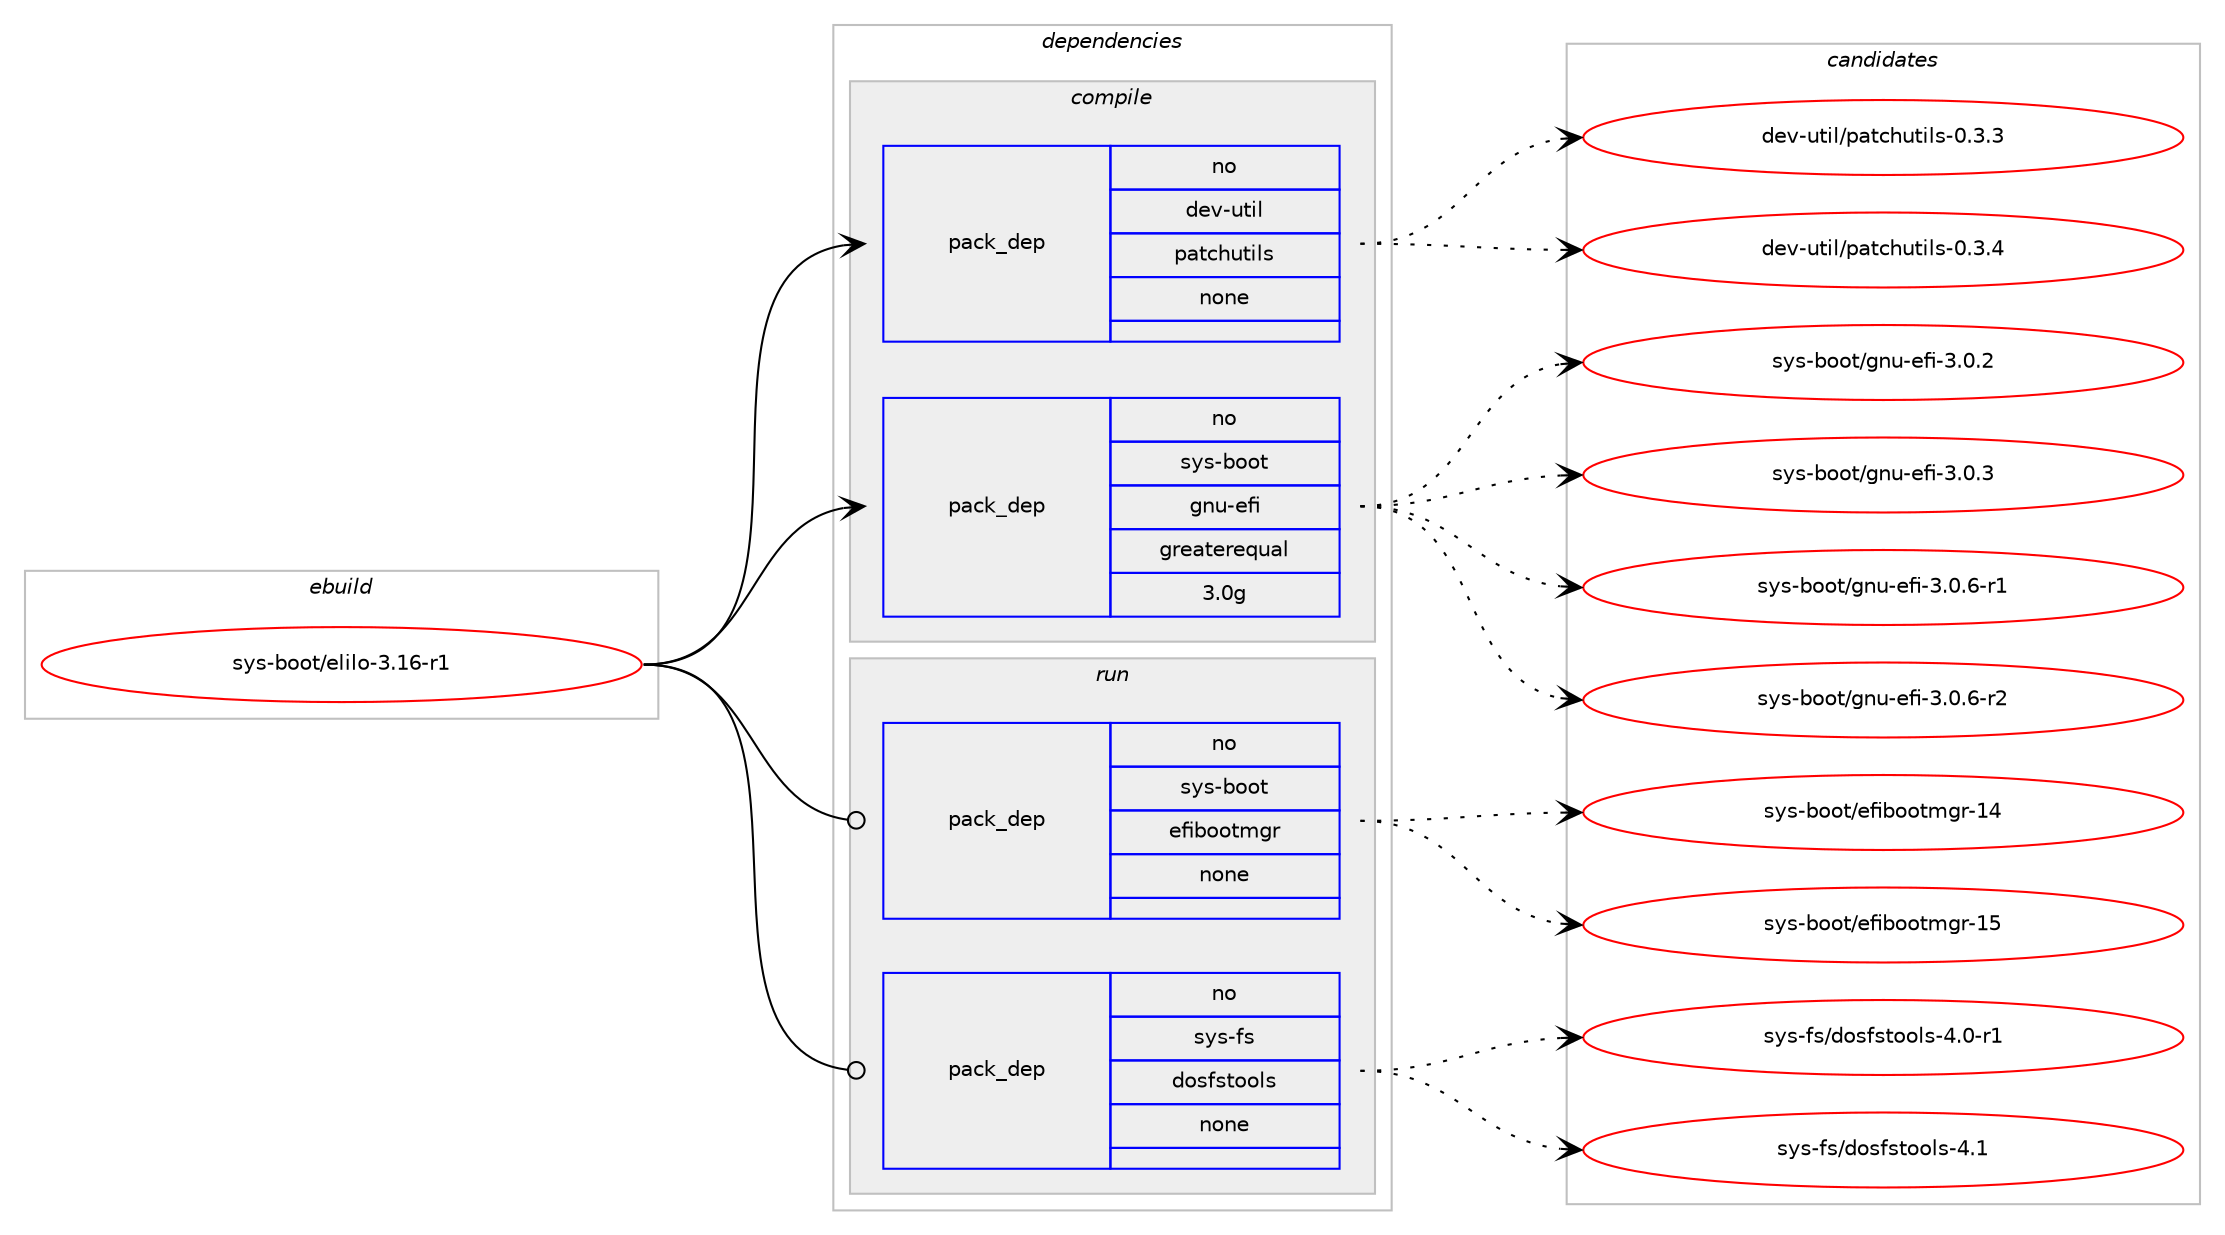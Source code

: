 digraph prolog {

# *************
# Graph options
# *************

newrank=true;
concentrate=true;
compound=true;
graph [rankdir=LR,fontname=Helvetica,fontsize=10,ranksep=1.5];#, ranksep=2.5, nodesep=0.2];
edge  [arrowhead=vee];
node  [fontname=Helvetica,fontsize=10];

# **********
# The ebuild
# **********

subgraph cluster_leftcol {
color=gray;
rank=same;
label=<<i>ebuild</i>>;
id [label="sys-boot/elilo-3.16-r1", color=red, width=4, href="../sys-boot/elilo-3.16-r1.svg"];
}

# ****************
# The dependencies
# ****************

subgraph cluster_midcol {
color=gray;
label=<<i>dependencies</i>>;
subgraph cluster_compile {
fillcolor="#eeeeee";
style=filled;
label=<<i>compile</i>>;
subgraph pack5279 {
dependency5831 [label=<<TABLE BORDER="0" CELLBORDER="1" CELLSPACING="0" CELLPADDING="4" WIDTH="220"><TR><TD ROWSPAN="6" CELLPADDING="30">pack_dep</TD></TR><TR><TD WIDTH="110">no</TD></TR><TR><TD>dev-util</TD></TR><TR><TD>patchutils</TD></TR><TR><TD>none</TD></TR><TR><TD></TD></TR></TABLE>>, shape=none, color=blue];
}
id:e -> dependency5831:w [weight=20,style="solid",arrowhead="vee"];
subgraph pack5280 {
dependency5832 [label=<<TABLE BORDER="0" CELLBORDER="1" CELLSPACING="0" CELLPADDING="4" WIDTH="220"><TR><TD ROWSPAN="6" CELLPADDING="30">pack_dep</TD></TR><TR><TD WIDTH="110">no</TD></TR><TR><TD>sys-boot</TD></TR><TR><TD>gnu-efi</TD></TR><TR><TD>greaterequal</TD></TR><TR><TD>3.0g</TD></TR></TABLE>>, shape=none, color=blue];
}
id:e -> dependency5832:w [weight=20,style="solid",arrowhead="vee"];
}
subgraph cluster_compileandrun {
fillcolor="#eeeeee";
style=filled;
label=<<i>compile and run</i>>;
}
subgraph cluster_run {
fillcolor="#eeeeee";
style=filled;
label=<<i>run</i>>;
subgraph pack5281 {
dependency5833 [label=<<TABLE BORDER="0" CELLBORDER="1" CELLSPACING="0" CELLPADDING="4" WIDTH="220"><TR><TD ROWSPAN="6" CELLPADDING="30">pack_dep</TD></TR><TR><TD WIDTH="110">no</TD></TR><TR><TD>sys-boot</TD></TR><TR><TD>efibootmgr</TD></TR><TR><TD>none</TD></TR><TR><TD></TD></TR></TABLE>>, shape=none, color=blue];
}
id:e -> dependency5833:w [weight=20,style="solid",arrowhead="odot"];
subgraph pack5282 {
dependency5834 [label=<<TABLE BORDER="0" CELLBORDER="1" CELLSPACING="0" CELLPADDING="4" WIDTH="220"><TR><TD ROWSPAN="6" CELLPADDING="30">pack_dep</TD></TR><TR><TD WIDTH="110">no</TD></TR><TR><TD>sys-fs</TD></TR><TR><TD>dosfstools</TD></TR><TR><TD>none</TD></TR><TR><TD></TD></TR></TABLE>>, shape=none, color=blue];
}
id:e -> dependency5834:w [weight=20,style="solid",arrowhead="odot"];
}
}

# **************
# The candidates
# **************

subgraph cluster_choices {
rank=same;
color=gray;
label=<<i>candidates</i>>;

subgraph choice5279 {
color=black;
nodesep=1;
choice10010111845117116105108471129711699104117116105108115454846514651 [label="dev-util/patchutils-0.3.3", color=red, width=4,href="../dev-util/patchutils-0.3.3.svg"];
choice10010111845117116105108471129711699104117116105108115454846514652 [label="dev-util/patchutils-0.3.4", color=red, width=4,href="../dev-util/patchutils-0.3.4.svg"];
dependency5831:e -> choice10010111845117116105108471129711699104117116105108115454846514651:w [style=dotted,weight="100"];
dependency5831:e -> choice10010111845117116105108471129711699104117116105108115454846514652:w [style=dotted,weight="100"];
}
subgraph choice5280 {
color=black;
nodesep=1;
choice11512111545981111111164710311011745101102105455146484650 [label="sys-boot/gnu-efi-3.0.2", color=red, width=4,href="../sys-boot/gnu-efi-3.0.2.svg"];
choice11512111545981111111164710311011745101102105455146484651 [label="sys-boot/gnu-efi-3.0.3", color=red, width=4,href="../sys-boot/gnu-efi-3.0.3.svg"];
choice115121115459811111111647103110117451011021054551464846544511449 [label="sys-boot/gnu-efi-3.0.6-r1", color=red, width=4,href="../sys-boot/gnu-efi-3.0.6-r1.svg"];
choice115121115459811111111647103110117451011021054551464846544511450 [label="sys-boot/gnu-efi-3.0.6-r2", color=red, width=4,href="../sys-boot/gnu-efi-3.0.6-r2.svg"];
dependency5832:e -> choice11512111545981111111164710311011745101102105455146484650:w [style=dotted,weight="100"];
dependency5832:e -> choice11512111545981111111164710311011745101102105455146484651:w [style=dotted,weight="100"];
dependency5832:e -> choice115121115459811111111647103110117451011021054551464846544511449:w [style=dotted,weight="100"];
dependency5832:e -> choice115121115459811111111647103110117451011021054551464846544511450:w [style=dotted,weight="100"];
}
subgraph choice5281 {
color=black;
nodesep=1;
choice11512111545981111111164710110210598111111116109103114454952 [label="sys-boot/efibootmgr-14", color=red, width=4,href="../sys-boot/efibootmgr-14.svg"];
choice11512111545981111111164710110210598111111116109103114454953 [label="sys-boot/efibootmgr-15", color=red, width=4,href="../sys-boot/efibootmgr-15.svg"];
dependency5833:e -> choice11512111545981111111164710110210598111111116109103114454952:w [style=dotted,weight="100"];
dependency5833:e -> choice11512111545981111111164710110210598111111116109103114454953:w [style=dotted,weight="100"];
}
subgraph choice5282 {
color=black;
nodesep=1;
choice1151211154510211547100111115102115116111111108115455246484511449 [label="sys-fs/dosfstools-4.0-r1", color=red, width=4,href="../sys-fs/dosfstools-4.0-r1.svg"];
choice115121115451021154710011111510211511611111110811545524649 [label="sys-fs/dosfstools-4.1", color=red, width=4,href="../sys-fs/dosfstools-4.1.svg"];
dependency5834:e -> choice1151211154510211547100111115102115116111111108115455246484511449:w [style=dotted,weight="100"];
dependency5834:e -> choice115121115451021154710011111510211511611111110811545524649:w [style=dotted,weight="100"];
}
}

}
